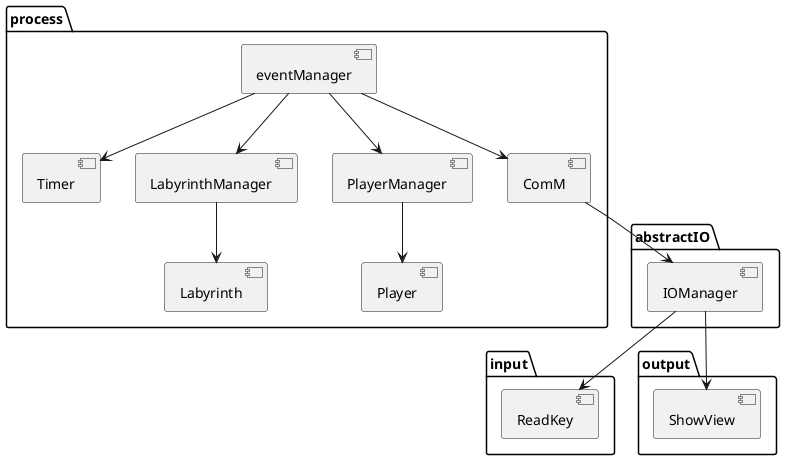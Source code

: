 @startuml
package "abstractIO" {
    [IOManager]
}

package "input" {
     [ReadKey]
}

[IOManager] --> [ReadKey]

package "process" {
    [eventManager]
    [Timer]
    [LabyrinthManager] --> [Labyrinth]
    [PlayerManager] --> [Player]
    [ComM]
}

package "output" {
    [IOManager] --> [ShowView]
}


[ComM]      --> [IOManager]     

[eventManager] --> [Timer]
[eventManager] -->  [PlayerManager]
[eventManager] -->  [LabyrinthManager]
[eventManager] -->  [ComM]




@enduml